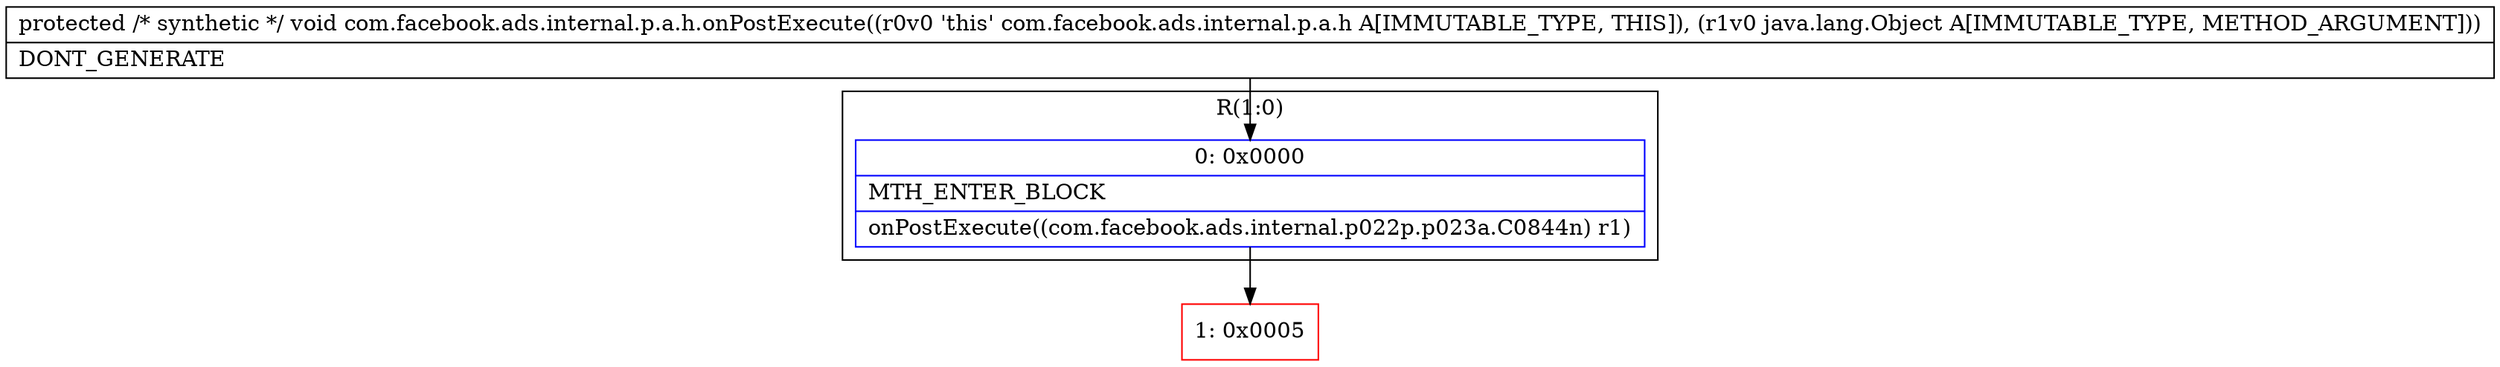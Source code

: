 digraph "CFG forcom.facebook.ads.internal.p.a.h.onPostExecute(Ljava\/lang\/Object;)V" {
subgraph cluster_Region_623823764 {
label = "R(1:0)";
node [shape=record,color=blue];
Node_0 [shape=record,label="{0\:\ 0x0000|MTH_ENTER_BLOCK\l|onPostExecute((com.facebook.ads.internal.p022p.p023a.C0844n) r1)\l}"];
}
Node_1 [shape=record,color=red,label="{1\:\ 0x0005}"];
MethodNode[shape=record,label="{protected \/* synthetic *\/ void com.facebook.ads.internal.p.a.h.onPostExecute((r0v0 'this' com.facebook.ads.internal.p.a.h A[IMMUTABLE_TYPE, THIS]), (r1v0 java.lang.Object A[IMMUTABLE_TYPE, METHOD_ARGUMENT]))  | DONT_GENERATE\l}"];
MethodNode -> Node_0;
Node_0 -> Node_1;
}

